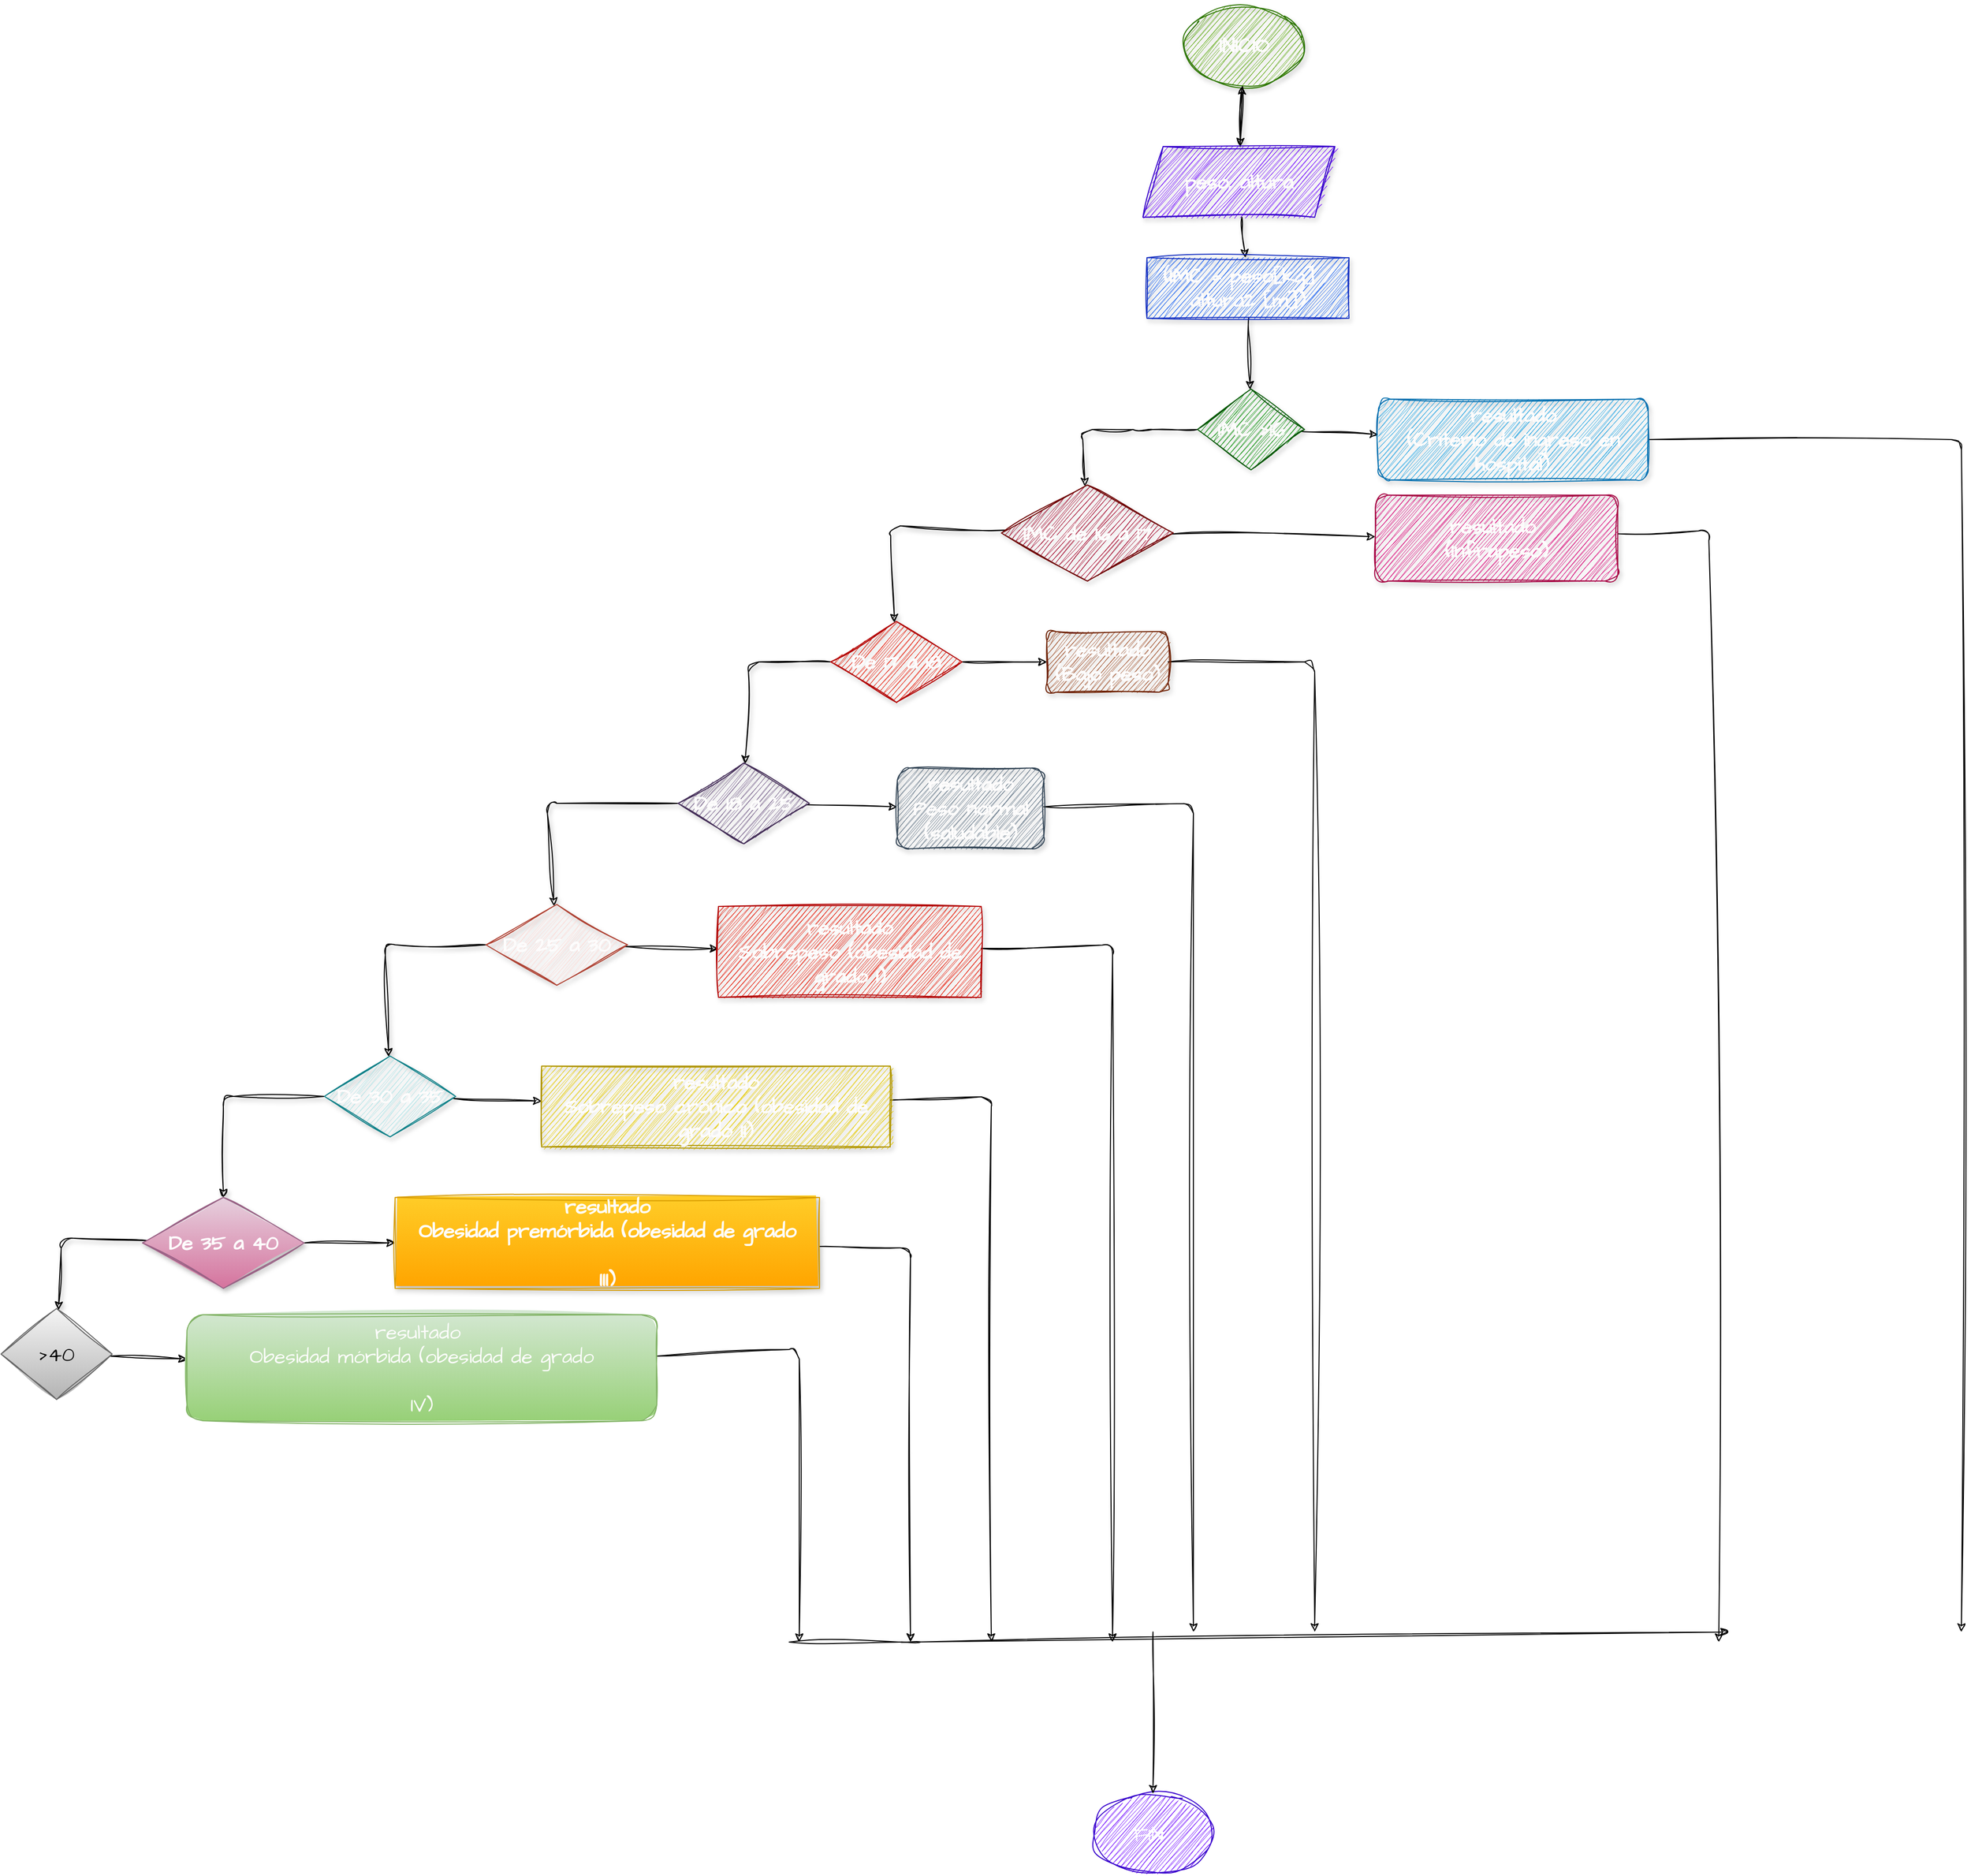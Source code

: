 <mxfile>
    <diagram id="wk9Sfx80qL6Rvh7clGJg" name="Página-1">
        <mxGraphModel dx="2031" dy="736" grid="1" gridSize="10" guides="1" tooltips="1" connect="1" arrows="1" fold="1" page="1" pageScale="1" pageWidth="827" pageHeight="1169" math="0" shadow="0">
            <root>
                <mxCell id="0"/>
                <mxCell id="1" parent="0"/>
                <mxCell id="33" value="" style="edgeStyle=none;sketch=1;hachureGap=4;jiggle=2;curveFitting=1;html=1;fontFamily=Architects Daughter;fontSource=https%3A%2F%2Ffonts.googleapis.com%2Fcss%3Ffamily%3DArchitects%2BDaughter;fontSize=16;shadow=1;fontStyle=1;fontColor=#fdfcfc;" parent="1" source="31" target="32" edge="1">
                    <mxGeometry relative="1" as="geometry"/>
                </mxCell>
                <mxCell id="31" value="&lt;span&gt;INICIO&lt;/span&gt;" style="ellipse;whiteSpace=wrap;html=1;sketch=1;hachureGap=4;jiggle=2;curveFitting=1;fontFamily=Architects Daughter;fontSource=https%3A%2F%2Ffonts.googleapis.com%2Fcss%3Ffamily%3DArchitects%2BDaughter;fontSize=20;shadow=1;fontStyle=1;fillColor=#60a917;fontColor=#fdfcfc;strokeColor=#2D7600;" parent="1" vertex="1">
                    <mxGeometry x="350" y="70" width="120" height="80" as="geometry"/>
                </mxCell>
                <mxCell id="35" value="" style="edgeStyle=none;sketch=1;hachureGap=4;jiggle=2;curveFitting=1;html=1;fontFamily=Architects Daughter;fontSource=https%3A%2F%2Ffonts.googleapis.com%2Fcss%3Ffamily%3DArchitects%2BDaughter;fontSize=16;shadow=1;fontStyle=1;fontColor=#fdfcfc;" parent="1" source="32" target="34" edge="1">
                    <mxGeometry relative="1" as="geometry"/>
                </mxCell>
                <mxCell id="70" value="" style="edgeStyle=none;sketch=1;hachureGap=4;jiggle=2;curveFitting=1;html=1;fontFamily=Architects Daughter;fontSource=https%3A%2F%2Ffonts.googleapis.com%2Fcss%3Ffamily%3DArchitects%2BDaughter;fontSize=16;fontColor=#fdfcfc;" parent="1" source="32" target="31" edge="1">
                    <mxGeometry relative="1" as="geometry"/>
                </mxCell>
                <mxCell id="32" value="peso, altura" style="shape=parallelogram;perimeter=parallelogramPerimeter;whiteSpace=wrap;html=1;fixedSize=1;fontSize=20;fontFamily=Architects Daughter;sketch=1;hachureGap=4;jiggle=2;curveFitting=1;fontSource=https%3A%2F%2Ffonts.googleapis.com%2Fcss%3Ffamily%3DArchitects%2BDaughter;shadow=1;fontStyle=1;fillColor=#6a00ff;fontColor=#fdfcfc;strokeColor=#3700CC;" parent="1" vertex="1">
                    <mxGeometry x="310" y="210" width="190" height="70" as="geometry"/>
                </mxCell>
                <mxCell id="37" value="" style="edgeStyle=none;sketch=1;hachureGap=4;jiggle=2;curveFitting=1;html=1;fontFamily=Architects Daughter;fontSource=https%3A%2F%2Ffonts.googleapis.com%2Fcss%3Ffamily%3DArchitects%2BDaughter;fontSize=16;shadow=1;fontStyle=1;fontColor=#fdfcfc;" parent="1" source="34" target="36" edge="1">
                    <mxGeometry relative="1" as="geometry"/>
                </mxCell>
                <mxCell id="34" value="(IMC = peso[kg] / altura2 [m])" style="whiteSpace=wrap;html=1;fontSize=20;fontFamily=Architects Daughter;sketch=1;hachureGap=4;jiggle=2;curveFitting=1;fontSource=https%3A%2F%2Ffonts.googleapis.com%2Fcss%3Ffamily%3DArchitects%2BDaughter;shadow=1;fontStyle=1;opacity=90;fillColor=#0050ef;fontColor=#fdfcfc;strokeColor=#001DBC;" parent="1" vertex="1">
                    <mxGeometry x="314" y="320" width="200" height="60" as="geometry"/>
                </mxCell>
                <mxCell id="39" value="" style="edgeStyle=none;sketch=1;hachureGap=4;jiggle=2;curveFitting=1;html=1;fontFamily=Architects Daughter;fontSource=https%3A%2F%2Ffonts.googleapis.com%2Fcss%3Ffamily%3DArchitects%2BDaughter;fontSize=16;shadow=1;fontStyle=1;fontColor=#fdfcfc;" parent="1" source="36" target="38" edge="1">
                    <mxGeometry relative="1" as="geometry">
                        <Array as="points">
                            <mxPoint x="310" y="490"/>
                            <mxPoint x="250" y="490"/>
                        </Array>
                    </mxGeometry>
                </mxCell>
                <mxCell id="55" value="" style="edgeStyle=none;sketch=1;hachureGap=4;jiggle=2;curveFitting=1;html=1;fontFamily=Architects Daughter;fontSource=https%3A%2F%2Ffonts.googleapis.com%2Fcss%3Ffamily%3DArchitects%2BDaughter;fontSize=16;fontColor=#fdfcfc;" parent="1" source="36" target="54" edge="1">
                    <mxGeometry relative="1" as="geometry"/>
                </mxCell>
                <mxCell id="36" value="IMC &amp;gt;16" style="rhombus;whiteSpace=wrap;html=1;fontSize=20;fontFamily=Architects Daughter;sketch=1;hachureGap=4;jiggle=2;curveFitting=1;fontSource=https%3A%2F%2Ffonts.googleapis.com%2Fcss%3Ffamily%3DArchitects%2BDaughter;shadow=1;fontStyle=1;fillColor=#008a00;fontColor=#fdfcfc;strokeColor=#005700;" parent="1" vertex="1">
                    <mxGeometry x="364" y="450" width="106" height="80" as="geometry"/>
                </mxCell>
                <mxCell id="41" value="" style="edgeStyle=none;sketch=1;hachureGap=4;jiggle=2;curveFitting=1;html=1;fontFamily=Architects Daughter;fontSource=https%3A%2F%2Ffonts.googleapis.com%2Fcss%3Ffamily%3DArchitects%2BDaughter;fontSize=16;shadow=1;fontStyle=1;fontColor=#fdfcfc;" parent="1" source="38" target="40" edge="1">
                    <mxGeometry relative="1" as="geometry">
                        <Array as="points">
                            <mxPoint x="60" y="585"/>
                        </Array>
                    </mxGeometry>
                </mxCell>
                <mxCell id="57" value="" style="edgeStyle=none;sketch=1;hachureGap=4;jiggle=2;curveFitting=1;html=1;fontFamily=Architects Daughter;fontSource=https%3A%2F%2Ffonts.googleapis.com%2Fcss%3Ffamily%3DArchitects%2BDaughter;fontSize=16;fontColor=#fdfcfc;" parent="1" source="38" target="56" edge="1">
                    <mxGeometry relative="1" as="geometry"/>
                </mxCell>
                <mxCell id="38" value="IMC de 16 a 17" style="rhombus;whiteSpace=wrap;html=1;fontSize=20;fontFamily=Architects Daughter;sketch=1;hachureGap=4;jiggle=2;curveFitting=1;fontSource=https%3A%2F%2Ffonts.googleapis.com%2Fcss%3Ffamily%3DArchitects%2BDaughter;shadow=1;fontStyle=1;fillColor=#a20025;fontColor=#fdfcfc;strokeColor=#6F0000;" parent="1" vertex="1">
                    <mxGeometry x="170" y="545" width="170" height="95" as="geometry"/>
                </mxCell>
                <mxCell id="44" value="" style="edgeStyle=none;sketch=1;hachureGap=4;jiggle=2;curveFitting=1;html=1;fontFamily=Architects Daughter;fontSource=https%3A%2F%2Ffonts.googleapis.com%2Fcss%3Ffamily%3DArchitects%2BDaughter;fontSize=16;shadow=1;fontStyle=1;fontColor=#fdfcfc;" parent="1" source="40" target="43" edge="1">
                    <mxGeometry relative="1" as="geometry">
                        <Array as="points">
                            <mxPoint x="-80" y="720"/>
                        </Array>
                    </mxGeometry>
                </mxCell>
                <mxCell id="59" value="" style="edgeStyle=none;sketch=1;hachureGap=4;jiggle=2;curveFitting=1;html=1;fontFamily=Architects Daughter;fontSource=https%3A%2F%2Ffonts.googleapis.com%2Fcss%3Ffamily%3DArchitects%2BDaughter;fontSize=16;fontColor=#fdfcfc;" parent="1" source="40" target="58" edge="1">
                    <mxGeometry relative="1" as="geometry"/>
                </mxCell>
                <mxCell id="40" value="De 17 a 18" style="rhombus;whiteSpace=wrap;html=1;fontSize=20;fontFamily=Architects Daughter;sketch=1;hachureGap=4;jiggle=2;curveFitting=1;fontSource=https%3A%2F%2Ffonts.googleapis.com%2Fcss%3Ffamily%3DArchitects%2BDaughter;shadow=1;fontStyle=1;fillColor=#e51400;fontColor=#fdfcfc;strokeColor=#B20000;" parent="1" vertex="1">
                    <mxGeometry x="1" y="680" width="130" height="80" as="geometry"/>
                </mxCell>
                <mxCell id="46" value="" style="edgeStyle=none;sketch=1;hachureGap=4;jiggle=2;curveFitting=1;html=1;fontFamily=Architects Daughter;fontSource=https%3A%2F%2Ffonts.googleapis.com%2Fcss%3Ffamily%3DArchitects%2BDaughter;fontSize=16;shadow=1;fontStyle=1;fontColor=#fdfcfc;" parent="1" source="43" target="45" edge="1">
                    <mxGeometry relative="1" as="geometry">
                        <Array as="points">
                            <mxPoint x="-280" y="860"/>
                        </Array>
                    </mxGeometry>
                </mxCell>
                <mxCell id="61" value="" style="edgeStyle=none;sketch=1;hachureGap=4;jiggle=2;curveFitting=1;html=1;fontFamily=Architects Daughter;fontSource=https%3A%2F%2Ffonts.googleapis.com%2Fcss%3Ffamily%3DArchitects%2BDaughter;fontSize=16;fontColor=#fdfcfc;" parent="1" source="43" target="60" edge="1">
                    <mxGeometry relative="1" as="geometry"/>
                </mxCell>
                <mxCell id="43" value="De 18 a 25" style="rhombus;whiteSpace=wrap;html=1;fontSize=20;fontFamily=Architects Daughter;sketch=1;hachureGap=4;jiggle=2;curveFitting=1;fontSource=https%3A%2F%2Ffonts.googleapis.com%2Fcss%3Ffamily%3DArchitects%2BDaughter;shadow=1;fontStyle=1;fillColor=#76608a;fontColor=#fdfcfc;strokeColor=#432D57;" parent="1" vertex="1">
                    <mxGeometry x="-150" y="820" width="130" height="80" as="geometry"/>
                </mxCell>
                <mxCell id="48" value="" style="edgeStyle=none;sketch=1;hachureGap=4;jiggle=2;curveFitting=1;html=1;fontFamily=Architects Daughter;fontSource=https%3A%2F%2Ffonts.googleapis.com%2Fcss%3Ffamily%3DArchitects%2BDaughter;fontSize=16;shadow=1;fontStyle=1;fontColor=#fdfcfc;" parent="1" source="45" target="47" edge="1">
                    <mxGeometry relative="1" as="geometry">
                        <Array as="points">
                            <mxPoint x="-440" y="1000"/>
                        </Array>
                    </mxGeometry>
                </mxCell>
                <mxCell id="63" value="" style="edgeStyle=none;sketch=1;hachureGap=4;jiggle=2;curveFitting=1;html=1;fontFamily=Architects Daughter;fontSource=https%3A%2F%2Ffonts.googleapis.com%2Fcss%3Ffamily%3DArchitects%2BDaughter;fontSize=16;fontColor=#fdfcfc;" parent="1" source="45" target="62" edge="1">
                    <mxGeometry relative="1" as="geometry"/>
                </mxCell>
                <mxCell id="45" value="De 25 a 30" style="rhombus;whiteSpace=wrap;html=1;fontSize=20;fontFamily=Architects Daughter;sketch=1;hachureGap=4;jiggle=2;curveFitting=1;fontSource=https%3A%2F%2Ffonts.googleapis.com%2Fcss%3Ffamily%3DArchitects%2BDaughter;shadow=1;fontStyle=1;fillColor=#fad9d5;strokeColor=#ae4132;fontColor=#fdfcfc;" parent="1" vertex="1">
                    <mxGeometry x="-340" y="960" width="140" height="80" as="geometry"/>
                </mxCell>
                <mxCell id="51" value="" style="edgeStyle=none;sketch=1;hachureGap=4;jiggle=2;curveFitting=1;html=1;fontFamily=Architects Daughter;fontSource=https%3A%2F%2Ffonts.googleapis.com%2Fcss%3Ffamily%3DArchitects%2BDaughter;fontSize=16;shadow=1;fontStyle=1;fontColor=#fdfcfc;" parent="1" source="47" target="50" edge="1">
                    <mxGeometry relative="1" as="geometry">
                        <Array as="points">
                            <mxPoint x="-600" y="1150"/>
                        </Array>
                    </mxGeometry>
                </mxCell>
                <mxCell id="65" value="" style="edgeStyle=none;sketch=1;hachureGap=4;jiggle=2;curveFitting=1;html=1;fontFamily=Architects Daughter;fontSource=https%3A%2F%2Ffonts.googleapis.com%2Fcss%3Ffamily%3DArchitects%2BDaughter;fontSize=16;fontColor=#fdfcfc;" parent="1" source="47" target="64" edge="1">
                    <mxGeometry relative="1" as="geometry"/>
                </mxCell>
                <mxCell id="47" value="De 30 a 35" style="rhombus;whiteSpace=wrap;html=1;fontSize=20;fontFamily=Architects Daughter;sketch=1;hachureGap=4;jiggle=2;curveFitting=1;fontSource=https%3A%2F%2Ffonts.googleapis.com%2Fcss%3Ffamily%3DArchitects%2BDaughter;shadow=1;fontStyle=1;fillColor=#b0e3e6;strokeColor=#0e8088;fontColor=#fdfcfc;" parent="1" vertex="1">
                    <mxGeometry x="-500" y="1110" width="130" height="80" as="geometry"/>
                </mxCell>
                <mxCell id="53" value="" style="edgeStyle=none;sketch=1;hachureGap=4;jiggle=2;curveFitting=1;html=1;fontFamily=Architects Daughter;fontSource=https%3A%2F%2Ffonts.googleapis.com%2Fcss%3Ffamily%3DArchitects%2BDaughter;fontSize=16;shadow=1;fontStyle=1;fontColor=#fdfcfc;" parent="1" source="50" target="52" edge="1">
                    <mxGeometry relative="1" as="geometry">
                        <Array as="points">
                            <mxPoint x="-760" y="1290"/>
                        </Array>
                    </mxGeometry>
                </mxCell>
                <mxCell id="67" value="" style="edgeStyle=none;sketch=1;hachureGap=4;jiggle=2;curveFitting=1;html=1;fontFamily=Architects Daughter;fontSource=https%3A%2F%2Ffonts.googleapis.com%2Fcss%3Ffamily%3DArchitects%2BDaughter;fontSize=16;fontColor=#fdfcfc;" parent="1" source="50" target="66" edge="1">
                    <mxGeometry relative="1" as="geometry"/>
                </mxCell>
                <mxCell id="50" value="De 35 a 40" style="rhombus;whiteSpace=wrap;html=1;fontSize=20;fontFamily=Architects Daughter;sketch=1;hachureGap=4;jiggle=2;curveFitting=1;fontSource=https%3A%2F%2Ffonts.googleapis.com%2Fcss%3Ffamily%3DArchitects%2BDaughter;shadow=1;fontStyle=1;fillColor=#e6d0de;gradientColor=#d5739d;strokeColor=#996185;fontColor=#fdfcfc;" parent="1" vertex="1">
                    <mxGeometry x="-680" y="1250" width="160" height="90" as="geometry"/>
                </mxCell>
                <mxCell id="69" value="" style="edgeStyle=none;sketch=1;hachureGap=4;jiggle=2;curveFitting=1;html=1;fontFamily=Architects Daughter;fontSource=https%3A%2F%2Ffonts.googleapis.com%2Fcss%3Ffamily%3DArchitects%2BDaughter;fontSize=16;fontColor=#fdfcfc;" parent="1" source="52" target="68" edge="1">
                    <mxGeometry relative="1" as="geometry"/>
                </mxCell>
                <mxCell id="52" value="&amp;gt;40" style="rhombus;whiteSpace=wrap;html=1;fontSize=20;fontFamily=Architects Daughter;sketch=1;hachureGap=4;jiggle=2;curveFitting=1;fontSource=https%3A%2F%2Ffonts.googleapis.com%2Fcss%3Ffamily%3DArchitects%2BDaughter;fillColor=#f5f5f5;gradientColor=#b3b3b3;strokeColor=#666666;" parent="1" vertex="1">
                    <mxGeometry x="-820" y="1360" width="110" height="90" as="geometry"/>
                </mxCell>
                <mxCell id="71" style="edgeStyle=none;sketch=1;hachureGap=4;jiggle=2;curveFitting=1;html=1;fontFamily=Architects Daughter;fontSource=https%3A%2F%2Ffonts.googleapis.com%2Fcss%3Ffamily%3DArchitects%2BDaughter;fontSize=16;" edge="1" parent="1" source="54">
                    <mxGeometry relative="1" as="geometry">
                        <mxPoint x="1120" y="1680" as="targetPoint"/>
                        <Array as="points">
                            <mxPoint x="1120" y="500"/>
                        </Array>
                    </mxGeometry>
                </mxCell>
                <mxCell id="54" value="resultado&lt;br&gt;(Criterio de ingreso en hospital)." style="rounded=1;whiteSpace=wrap;html=1;fontSize=20;fontFamily=Architects Daughter;sketch=1;hachureGap=4;jiggle=2;curveFitting=1;fontSource=https%3A%2F%2Ffonts.googleapis.com%2Fcss%3Ffamily%3DArchitects%2BDaughter;shadow=1;fontStyle=1;fillColor=#1ba1e2;fontColor=#fdfcfc;strokeColor=#006EAF;" parent="1" vertex="1">
                    <mxGeometry x="543" y="460" width="267" height="80" as="geometry"/>
                </mxCell>
                <mxCell id="72" style="edgeStyle=none;sketch=1;hachureGap=4;jiggle=2;curveFitting=1;html=1;fontFamily=Architects Daughter;fontSource=https%3A%2F%2Ffonts.googleapis.com%2Fcss%3Ffamily%3DArchitects%2BDaughter;fontSize=16;" edge="1" parent="1" source="56">
                    <mxGeometry relative="1" as="geometry">
                        <mxPoint x="880" y="1690" as="targetPoint"/>
                        <Array as="points">
                            <mxPoint x="870" y="590"/>
                        </Array>
                    </mxGeometry>
                </mxCell>
                <mxCell id="56" value="resultado&amp;nbsp;&lt;br&gt;(Infrapeso)" style="rounded=1;whiteSpace=wrap;html=1;fontSize=20;fontFamily=Architects Daughter;sketch=1;hachureGap=4;jiggle=2;curveFitting=1;fontSource=https%3A%2F%2Ffonts.googleapis.com%2Fcss%3Ffamily%3DArchitects%2BDaughter;shadow=1;fontStyle=1;fillColor=#d80073;fontColor=#fdfcfc;strokeColor=#A50040;" parent="1" vertex="1">
                    <mxGeometry x="540" y="555" width="240" height="85" as="geometry"/>
                </mxCell>
                <mxCell id="73" style="edgeStyle=none;sketch=1;hachureGap=4;jiggle=2;curveFitting=1;html=1;fontFamily=Architects Daughter;fontSource=https%3A%2F%2Ffonts.googleapis.com%2Fcss%3Ffamily%3DArchitects%2BDaughter;fontSize=16;" edge="1" parent="1" source="58">
                    <mxGeometry relative="1" as="geometry">
                        <mxPoint x="480" y="1680" as="targetPoint"/>
                        <Array as="points">
                            <mxPoint x="480" y="720"/>
                        </Array>
                    </mxGeometry>
                </mxCell>
                <mxCell id="58" value="resultado&lt;br&gt;(Bajo peso)" style="rounded=1;whiteSpace=wrap;html=1;fontSize=20;fontFamily=Architects Daughter;sketch=1;hachureGap=4;jiggle=2;curveFitting=1;fontSource=https%3A%2F%2Ffonts.googleapis.com%2Fcss%3Ffamily%3DArchitects%2BDaughter;shadow=1;fontStyle=1;fillColor=#a0522d;fontColor=#fdfcfc;strokeColor=#6D1F00;" parent="1" vertex="1">
                    <mxGeometry x="215" y="690" width="120" height="60" as="geometry"/>
                </mxCell>
                <mxCell id="74" style="edgeStyle=none;sketch=1;hachureGap=4;jiggle=2;curveFitting=1;html=1;fontFamily=Architects Daughter;fontSource=https%3A%2F%2Ffonts.googleapis.com%2Fcss%3Ffamily%3DArchitects%2BDaughter;fontSize=16;" edge="1" parent="1" source="60">
                    <mxGeometry relative="1" as="geometry">
                        <mxPoint x="360" y="1680" as="targetPoint"/>
                        <Array as="points">
                            <mxPoint x="360" y="860"/>
                        </Array>
                    </mxGeometry>
                </mxCell>
                <mxCell id="60" value="resultado&lt;br&gt;Peso normal (saludable)" style="rounded=1;whiteSpace=wrap;html=1;fontSize=20;fontFamily=Architects Daughter;sketch=1;hachureGap=4;jiggle=2;curveFitting=1;fontSource=https%3A%2F%2Ffonts.googleapis.com%2Fcss%3Ffamily%3DArchitects%2BDaughter;shadow=1;fontStyle=1;fillColor=#647687;fontColor=#fdfcfc;strokeColor=#314354;" parent="1" vertex="1">
                    <mxGeometry x="67" y="825" width="145" height="80" as="geometry"/>
                </mxCell>
                <mxCell id="75" style="edgeStyle=none;sketch=1;hachureGap=4;jiggle=2;curveFitting=1;html=1;fontFamily=Architects Daughter;fontSource=https%3A%2F%2Ffonts.googleapis.com%2Fcss%3Ffamily%3DArchitects%2BDaughter;fontSize=16;" edge="1" parent="1" source="62">
                    <mxGeometry relative="1" as="geometry">
                        <mxPoint x="280" y="1690" as="targetPoint"/>
                        <Array as="points">
                            <mxPoint x="280" y="1000"/>
                        </Array>
                    </mxGeometry>
                </mxCell>
                <mxCell id="62" value="resultado&lt;br&gt;Sobrepeso (obesidad de grado I)" style="whiteSpace=wrap;html=1;fontSize=20;fontFamily=Architects Daughter;sketch=1;hachureGap=4;jiggle=2;curveFitting=1;fontSource=https%3A%2F%2Ffonts.googleapis.com%2Fcss%3Ffamily%3DArchitects%2BDaughter;shadow=1;fontStyle=1;fillColor=#e51400;fontColor=#fdfcfc;strokeColor=#B20000;" parent="1" vertex="1">
                    <mxGeometry x="-110" y="962" width="260" height="90" as="geometry"/>
                </mxCell>
                <mxCell id="76" style="edgeStyle=none;sketch=1;hachureGap=4;jiggle=2;curveFitting=1;html=1;fontFamily=Architects Daughter;fontSource=https%3A%2F%2Ffonts.googleapis.com%2Fcss%3Ffamily%3DArchitects%2BDaughter;fontSize=16;" edge="1" parent="1" source="64">
                    <mxGeometry relative="1" as="geometry">
                        <mxPoint x="160" y="1690" as="targetPoint"/>
                        <Array as="points">
                            <mxPoint x="160" y="1150"/>
                        </Array>
                    </mxGeometry>
                </mxCell>
                <mxCell id="64" value="&lt;font&gt;resultado&lt;br&gt;Sobrepeso crónico (obesidad de grado II)&lt;/font&gt;" style="whiteSpace=wrap;html=1;fontSize=20;fontFamily=Architects Daughter;sketch=1;hachureGap=4;jiggle=2;curveFitting=1;fontSource=https%3A%2F%2Ffonts.googleapis.com%2Fcss%3Ffamily%3DArchitects%2BDaughter;shadow=1;fontStyle=1;fillColor=#e3c800;fontColor=#fdfcfc;strokeColor=#B09500;" parent="1" vertex="1">
                    <mxGeometry x="-285" y="1120" width="345" height="80" as="geometry"/>
                </mxCell>
                <mxCell id="77" style="edgeStyle=none;sketch=1;hachureGap=4;jiggle=2;curveFitting=1;html=1;fontFamily=Architects Daughter;fontSource=https%3A%2F%2Ffonts.googleapis.com%2Fcss%3Ffamily%3DArchitects%2BDaughter;fontSize=16;" edge="1" parent="1" source="66">
                    <mxGeometry relative="1" as="geometry">
                        <mxPoint x="80" y="1690" as="targetPoint"/>
                        <Array as="points">
                            <mxPoint x="80" y="1300"/>
                        </Array>
                    </mxGeometry>
                </mxCell>
                <mxCell id="66" value="resultado&lt;br&gt;&lt;div&gt;Obesidad premórbida (obesidad de grado&lt;/div&gt;&lt;div&gt;&lt;br&gt;&lt;/div&gt;&lt;div&gt;III)&lt;/div&gt;" style="whiteSpace=wrap;html=1;fontSize=20;fontFamily=Architects Daughter;sketch=1;hachureGap=4;jiggle=2;curveFitting=1;fontSource=https%3A%2F%2Ffonts.googleapis.com%2Fcss%3Ffamily%3DArchitects%2BDaughter;shadow=1;fontStyle=1;fillColor=#ffcd28;gradientColor=#ffa500;strokeColor=#d79b00;fontColor=#fdfcfc;" parent="1" vertex="1">
                    <mxGeometry x="-430" y="1250" width="420" height="90" as="geometry"/>
                </mxCell>
                <mxCell id="78" style="edgeStyle=none;sketch=1;hachureGap=4;jiggle=2;curveFitting=1;html=1;fontFamily=Architects Daughter;fontSource=https%3A%2F%2Ffonts.googleapis.com%2Fcss%3Ffamily%3DArchitects%2BDaughter;fontSize=16;" edge="1" parent="1" source="68">
                    <mxGeometry relative="1" as="geometry">
                        <mxPoint x="-30" y="1690" as="targetPoint"/>
                        <Array as="points">
                            <mxPoint x="-30" y="1400"/>
                        </Array>
                    </mxGeometry>
                </mxCell>
                <mxCell id="68" value="resultado&amp;nbsp;&lt;br&gt;&lt;div&gt;Obesidad mórbida (obesidad de grado&lt;/div&gt;&lt;div&gt;&lt;br&gt;&lt;/div&gt;&lt;div&gt;IV)&lt;/div&gt;" style="rounded=1;whiteSpace=wrap;html=1;fontSize=20;fontFamily=Architects Daughter;sketch=1;hachureGap=4;jiggle=2;curveFitting=1;fontSource=https%3A%2F%2Ffonts.googleapis.com%2Fcss%3Ffamily%3DArchitects%2BDaughter;fillColor=#d5e8d4;gradientColor=#97d077;strokeColor=#82b366;fontColor=#fdfcfc;" parent="1" vertex="1">
                    <mxGeometry x="-636" y="1366" width="465" height="105" as="geometry"/>
                </mxCell>
                <mxCell id="79" value="FIN&amp;nbsp;" style="ellipse;whiteSpace=wrap;html=1;sketch=1;hachureGap=4;jiggle=2;curveFitting=1;fontFamily=Architects Daughter;fontSource=https%3A%2F%2Ffonts.googleapis.com%2Fcss%3Ffamily%3DArchitects%2BDaughter;fontSize=20;fillColor=#6a00ff;fontColor=#ffffff;strokeColor=#3700CC;" vertex="1" parent="1">
                    <mxGeometry x="260" y="1840" width="120" height="80" as="geometry"/>
                </mxCell>
                <mxCell id="80" value="" style="edgeStyle=none;orthogonalLoop=1;jettySize=auto;html=1;sketch=1;hachureGap=4;jiggle=2;curveFitting=1;fontFamily=Architects Daughter;fontSource=https%3A%2F%2Ffonts.googleapis.com%2Fcss%3Ffamily%3DArchitects%2BDaughter;fontSize=16;" edge="1" parent="1">
                    <mxGeometry width="100" relative="1" as="geometry">
                        <mxPoint x="-40" y="1690" as="sourcePoint"/>
                        <mxPoint x="890" y="1680" as="targetPoint"/>
                        <Array as="points">
                            <mxPoint x="80" y="1690"/>
                        </Array>
                    </mxGeometry>
                </mxCell>
                <mxCell id="82" value="" style="edgeStyle=none;orthogonalLoop=1;jettySize=auto;html=1;sketch=1;hachureGap=4;jiggle=2;curveFitting=1;fontFamily=Architects Daughter;fontSource=https%3A%2F%2Ffonts.googleapis.com%2Fcss%3Ffamily%3DArchitects%2BDaughter;fontSize=16;entryX=0.5;entryY=0;entryDx=0;entryDy=0;" edge="1" parent="1" target="79">
                    <mxGeometry width="100" relative="1" as="geometry">
                        <mxPoint x="320" y="1680" as="sourcePoint"/>
                        <mxPoint x="420" y="1880" as="targetPoint"/>
                        <Array as="points"/>
                    </mxGeometry>
                </mxCell>
            </root>
        </mxGraphModel>
    </diagram>
</mxfile>